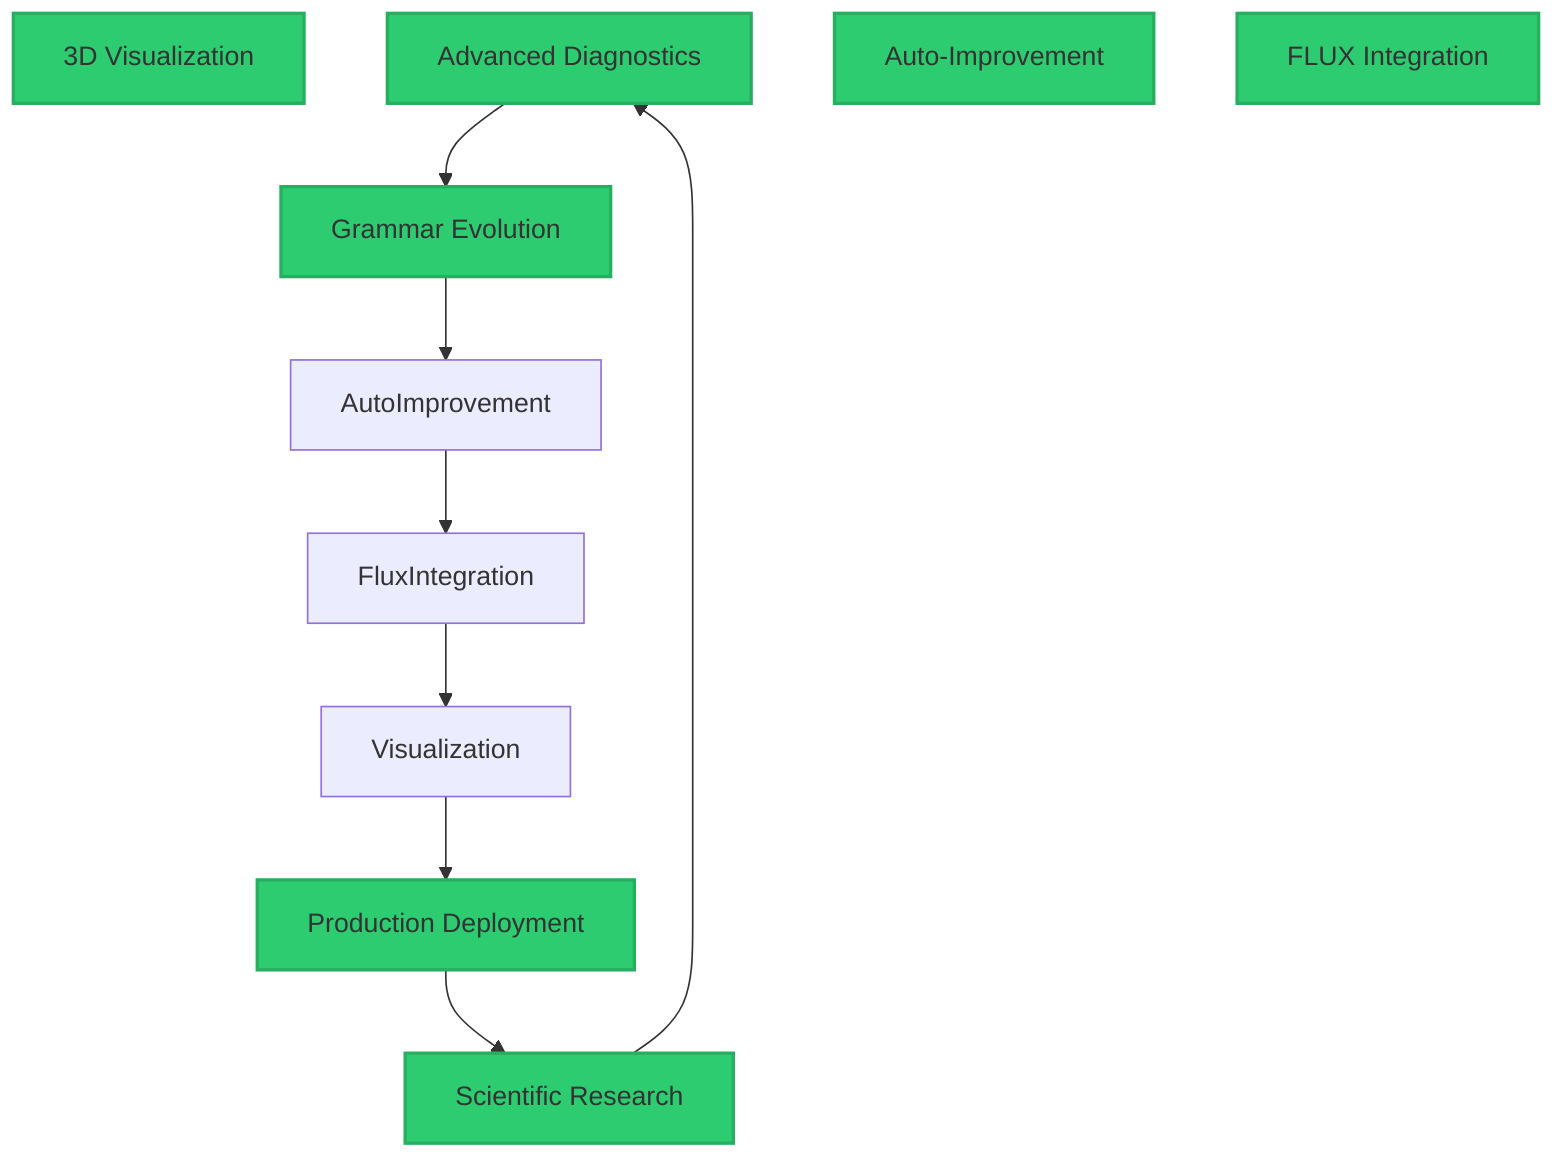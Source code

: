 graph TD
    3DVisualization[3D Visualization]:::operational
    AdvancedDiagnostics[Advanced Diagnostics]:::operational
    Auto-Improvement[Auto-Improvement]:::operational
    FLUXIntegration[FLUX Integration]:::operational
    GrammarEvolution[Grammar Evolution]:::operational
    ProductionDeployment[Production Deployment]:::operational
    ScientificResearch[Scientific Research]:::operational

    GrammarEvolution --> AutoImprovement
    AutoImprovement --> FluxIntegration
    FluxIntegration --> Visualization
    Visualization --> ProductionDeployment
    ProductionDeployment --> ScientificResearch
    ScientificResearch --> AdvancedDiagnostics
    AdvancedDiagnostics --> GrammarEvolution

    classDef operational fill:#2ecc71,stroke:#27ae60,stroke-width:2px
    classDef warning fill:#f39c12,stroke:#e67e22,stroke-width:2px
    classDef error fill:#e74c3c,stroke:#c0392b,stroke-width:2px